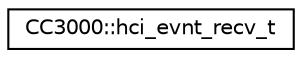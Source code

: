 digraph "Graphical Class Hierarchy"
{
  edge [fontname="Helvetica",fontsize="10",labelfontname="Helvetica",labelfontsize="10"];
  node [fontname="Helvetica",fontsize="10",shape=record];
  rankdir="LR";
  Node1 [label="CC3000::hci_evnt_recv_t",height=0.2,width=0.4,color="black", fillcolor="white", style="filled",URL="$dc/d9a/structCC3000_1_1hci__evnt__recv__t.html"];
}
